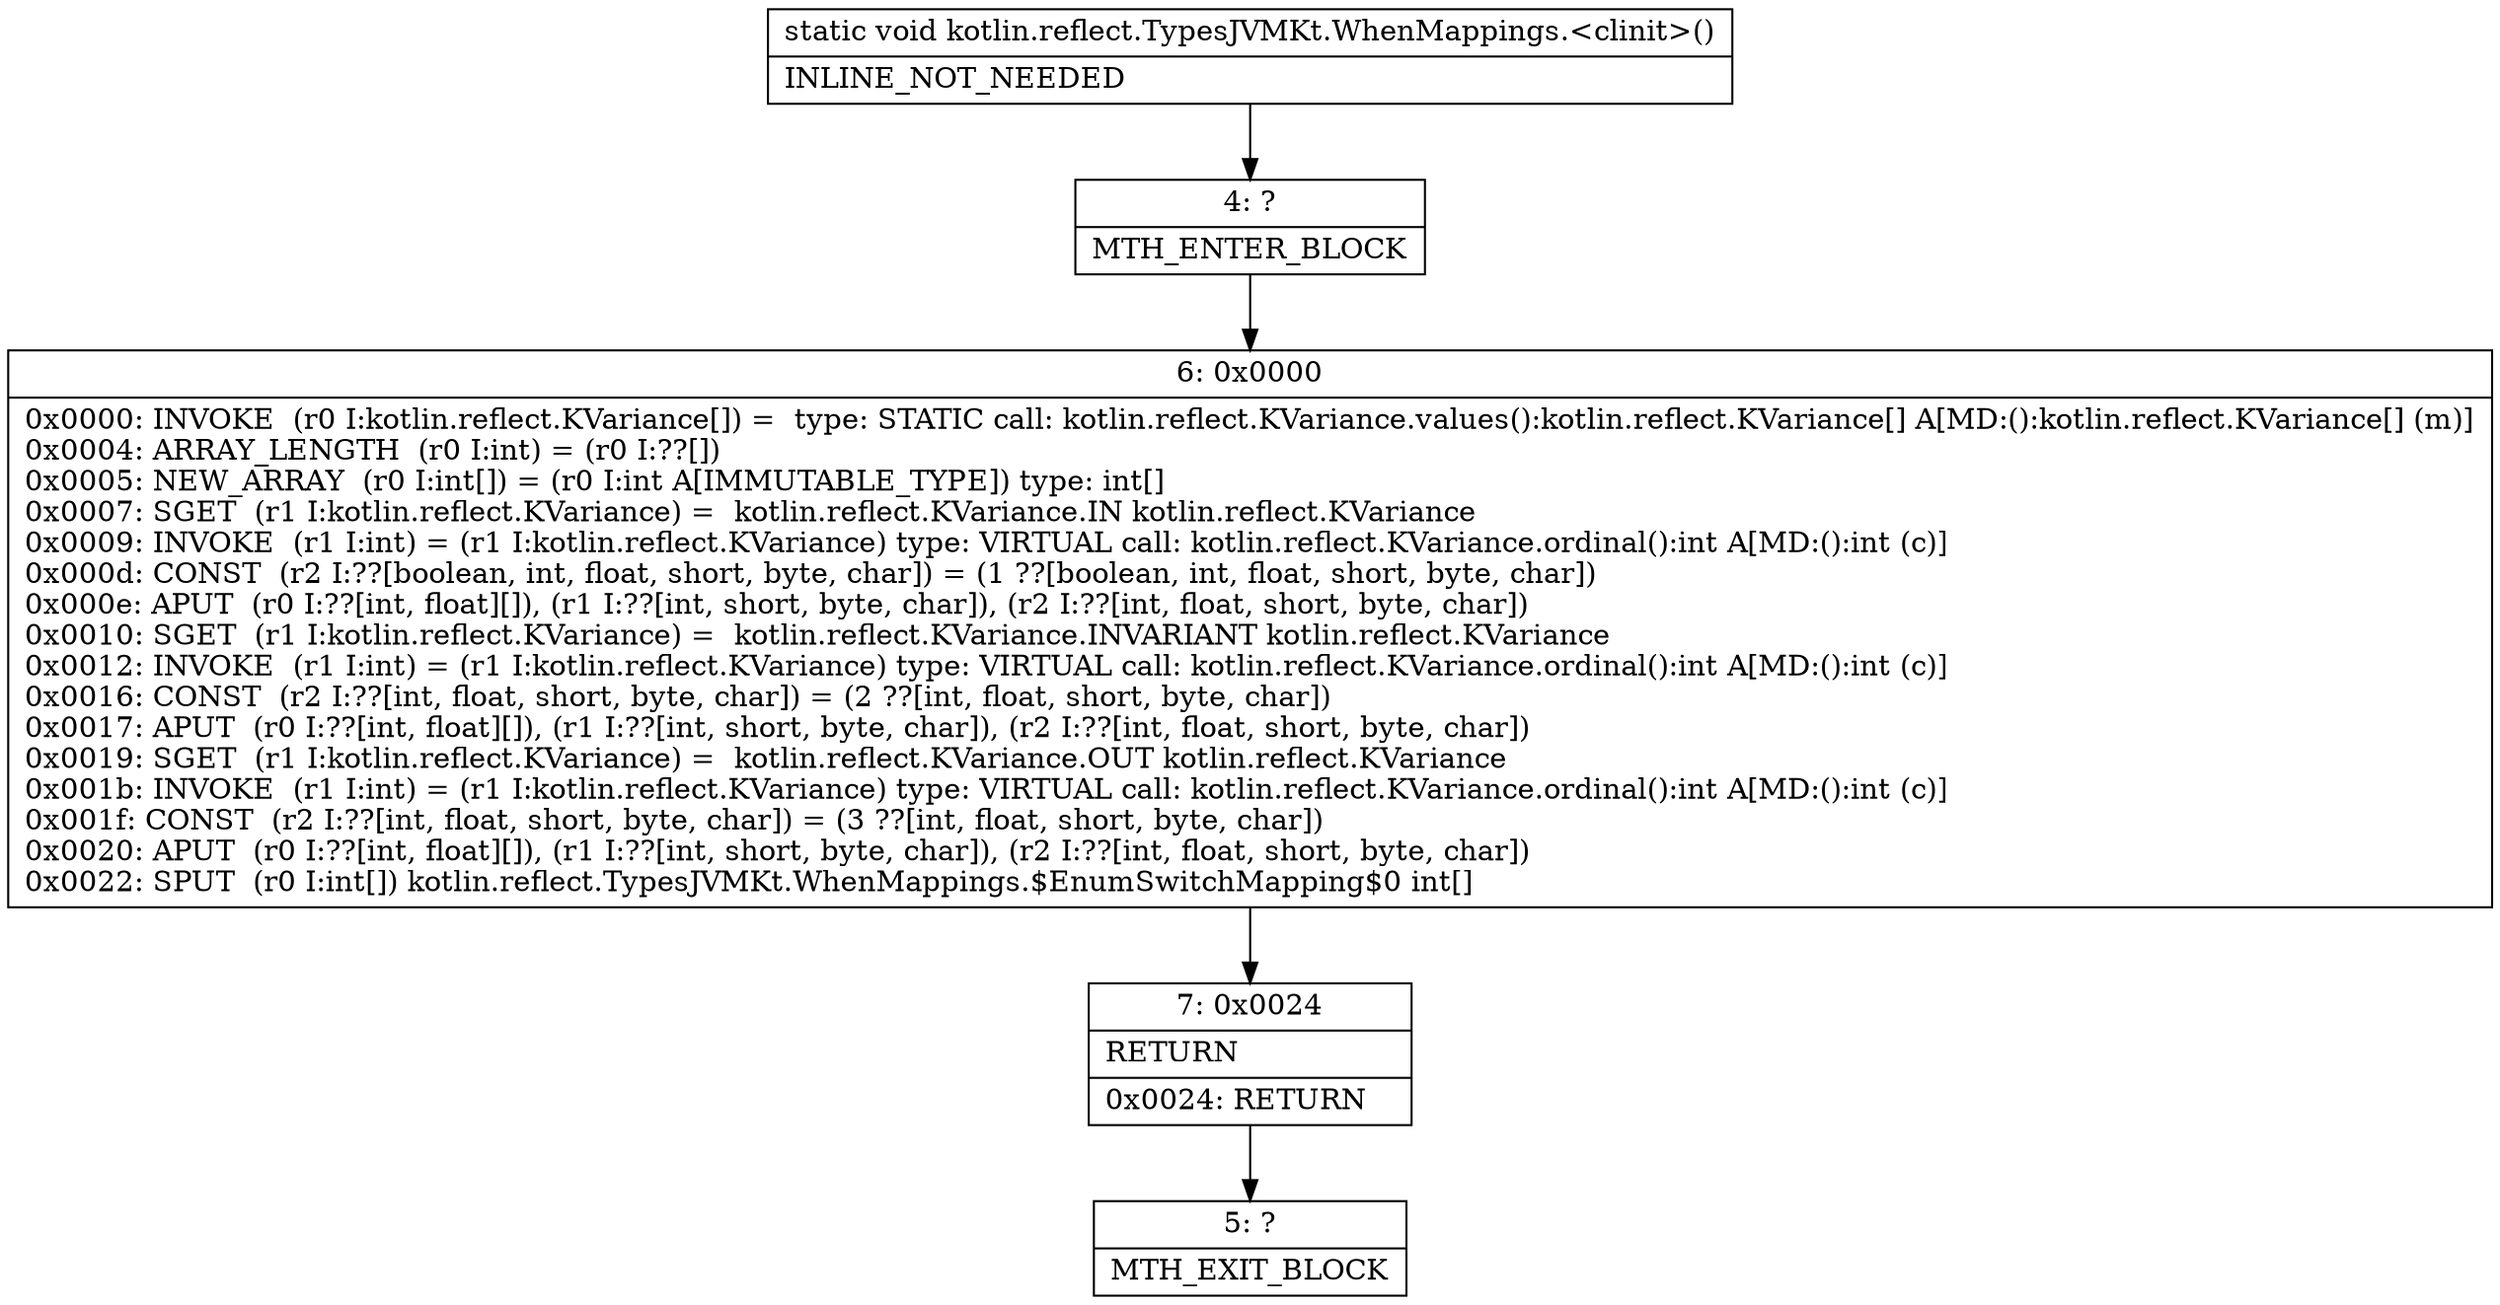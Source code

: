 digraph "CFG forkotlin.reflect.TypesJVMKt.WhenMappings.\<clinit\>()V" {
Node_4 [shape=record,label="{4\:\ ?|MTH_ENTER_BLOCK\l}"];
Node_6 [shape=record,label="{6\:\ 0x0000|0x0000: INVOKE  (r0 I:kotlin.reflect.KVariance[]) =  type: STATIC call: kotlin.reflect.KVariance.values():kotlin.reflect.KVariance[] A[MD:():kotlin.reflect.KVariance[] (m)]\l0x0004: ARRAY_LENGTH  (r0 I:int) = (r0 I:??[]) \l0x0005: NEW_ARRAY  (r0 I:int[]) = (r0 I:int A[IMMUTABLE_TYPE]) type: int[] \l0x0007: SGET  (r1 I:kotlin.reflect.KVariance) =  kotlin.reflect.KVariance.IN kotlin.reflect.KVariance \l0x0009: INVOKE  (r1 I:int) = (r1 I:kotlin.reflect.KVariance) type: VIRTUAL call: kotlin.reflect.KVariance.ordinal():int A[MD:():int (c)]\l0x000d: CONST  (r2 I:??[boolean, int, float, short, byte, char]) = (1 ??[boolean, int, float, short, byte, char]) \l0x000e: APUT  (r0 I:??[int, float][]), (r1 I:??[int, short, byte, char]), (r2 I:??[int, float, short, byte, char]) \l0x0010: SGET  (r1 I:kotlin.reflect.KVariance) =  kotlin.reflect.KVariance.INVARIANT kotlin.reflect.KVariance \l0x0012: INVOKE  (r1 I:int) = (r1 I:kotlin.reflect.KVariance) type: VIRTUAL call: kotlin.reflect.KVariance.ordinal():int A[MD:():int (c)]\l0x0016: CONST  (r2 I:??[int, float, short, byte, char]) = (2 ??[int, float, short, byte, char]) \l0x0017: APUT  (r0 I:??[int, float][]), (r1 I:??[int, short, byte, char]), (r2 I:??[int, float, short, byte, char]) \l0x0019: SGET  (r1 I:kotlin.reflect.KVariance) =  kotlin.reflect.KVariance.OUT kotlin.reflect.KVariance \l0x001b: INVOKE  (r1 I:int) = (r1 I:kotlin.reflect.KVariance) type: VIRTUAL call: kotlin.reflect.KVariance.ordinal():int A[MD:():int (c)]\l0x001f: CONST  (r2 I:??[int, float, short, byte, char]) = (3 ??[int, float, short, byte, char]) \l0x0020: APUT  (r0 I:??[int, float][]), (r1 I:??[int, short, byte, char]), (r2 I:??[int, float, short, byte, char]) \l0x0022: SPUT  (r0 I:int[]) kotlin.reflect.TypesJVMKt.WhenMappings.$EnumSwitchMapping$0 int[] \l}"];
Node_7 [shape=record,label="{7\:\ 0x0024|RETURN\l|0x0024: RETURN   \l}"];
Node_5 [shape=record,label="{5\:\ ?|MTH_EXIT_BLOCK\l}"];
MethodNode[shape=record,label="{static void kotlin.reflect.TypesJVMKt.WhenMappings.\<clinit\>()  | INLINE_NOT_NEEDED\l}"];
MethodNode -> Node_4;Node_4 -> Node_6;
Node_6 -> Node_7;
Node_7 -> Node_5;
}

